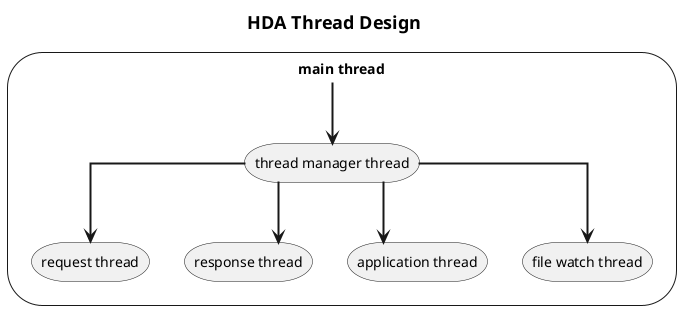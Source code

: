 @startuml 302_thread
'skinparam minClassWidth 100
'skinparam minClassHeight 400
skinparam monochrome true
'skinparam monochrome reverse
'skinparam linetype polyline
skinparam linetype ortho
'skinparam linetype splines
skinparam arrowThickness 2
'left to right direction
allow_mixing
hide empty members
hide circle

title <size:18>HDA Thread Design</size>

storage "main thread" {
  storage "thread manager thread"
  storage "request thread"
  storage "response thread"
  storage "application thread"
  storage "file watch thread"
}

"main thread" --> "thread manager thread"
"thread manager thread" --> "request thread"
"thread manager thread" --> "response thread"
"thread manager thread" --> "application thread"
"thread manager thread" --> "file watch thread"

@enduml
